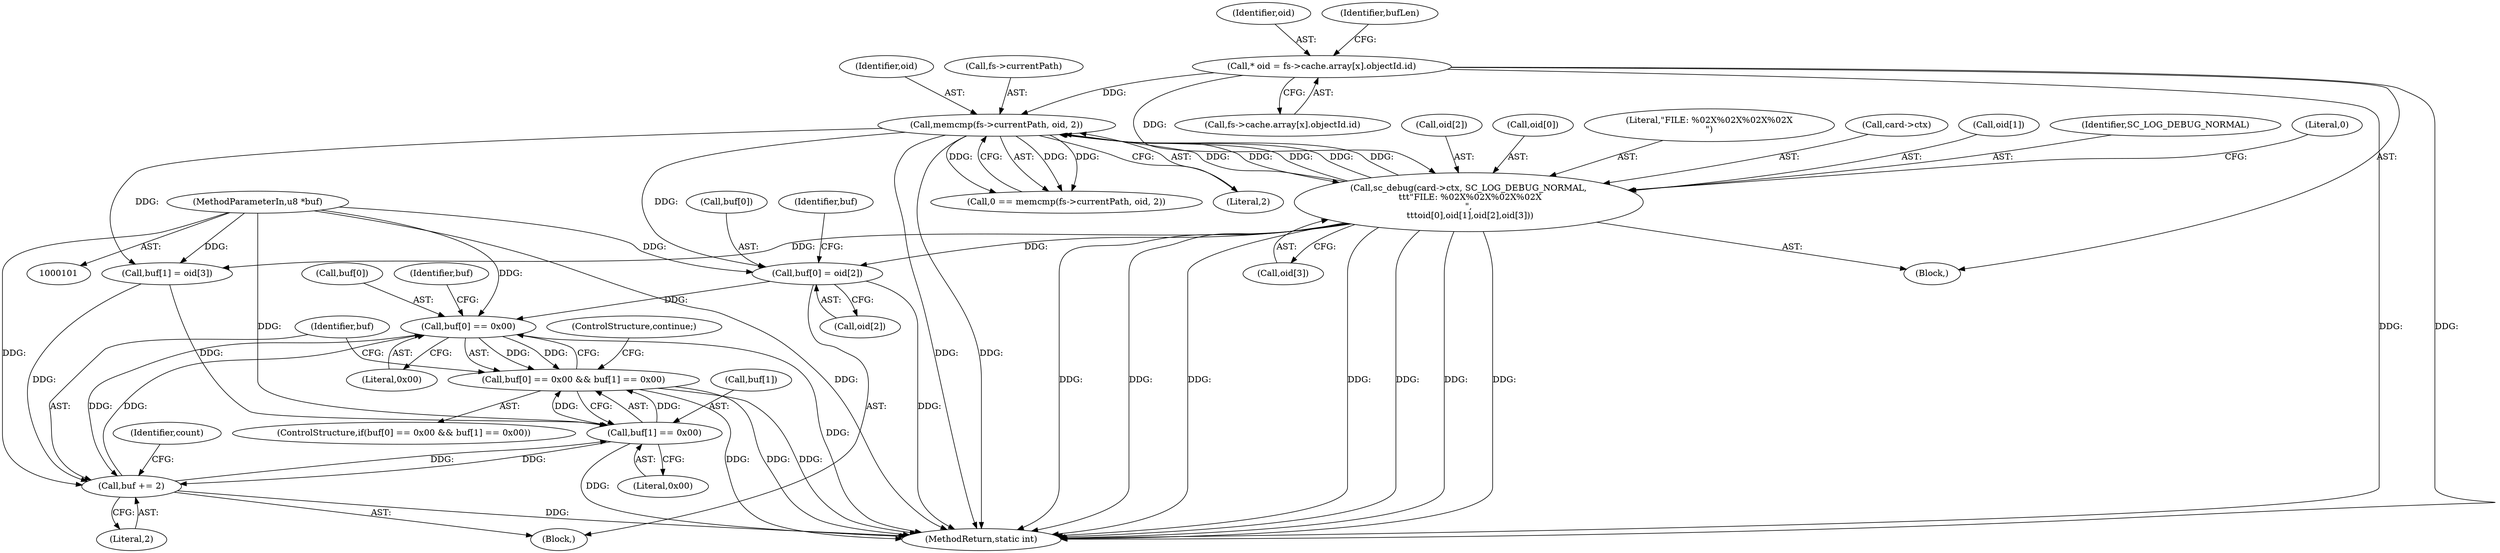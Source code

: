 digraph "0_OpenSC_360e95d45ac4123255a4c796db96337f332160ad#diff-d643a0fa169471dbf2912f4866dc49c5_2@array" {
"1000187" [label="(Call,buf[0] = oid[2])"];
"1000180" [label="(Call,memcmp(fs->currentPath, oid, 2))"];
"1000159" [label="(Call,sc_debug(card->ctx, SC_LOG_DEBUG_NORMAL,\n \t\t\t\"FILE: %02X%02X%02X%02X\n\",\n \t\t\toid[0],oid[1],oid[2],oid[3]))"];
"1000141" [label="(Call,* oid = fs->cache.array[x].objectId.id)"];
"1000103" [label="(MethodParameterIn,u8 *buf)"];
"1000203" [label="(Call,buf[0] == 0x00)"];
"1000202" [label="(Call,buf[0] == 0x00 && buf[1] == 0x00)"];
"1000214" [label="(Call,buf += 2)"];
"1000208" [label="(Call,buf[1] == 0x00)"];
"1000139" [label="(Block,)"];
"1000188" [label="(Call,buf[0])"];
"1000196" [label="(Identifier,buf)"];
"1000186" [label="(Block,)"];
"1000191" [label="(Call,oid[2])"];
"1000143" [label="(Call,fs->cache.array[x].objectId.id)"];
"1000194" [label="(Call,buf[1] = oid[3])"];
"1000212" [label="(Literal,0x00)"];
"1000215" [label="(Identifier,buf)"];
"1000180" [label="(Call,memcmp(fs->currentPath, oid, 2))"];
"1000225" [label="(MethodReturn,static int)"];
"1000141" [label="(Call,* oid = fs->cache.array[x].objectId.id)"];
"1000171" [label="(Call,oid[2])"];
"1000204" [label="(Call,buf[0])"];
"1000210" [label="(Identifier,buf)"];
"1000165" [label="(Call,oid[0])"];
"1000213" [label="(ControlStructure,continue;)"];
"1000184" [label="(Identifier,oid)"];
"1000142" [label="(Identifier,oid)"];
"1000164" [label="(Literal,\"FILE: %02X%02X%02X%02X\n\")"];
"1000156" [label="(Identifier,bufLen)"];
"1000160" [label="(Call,card->ctx)"];
"1000214" [label="(Call,buf += 2)"];
"1000203" [label="(Call,buf[0] == 0x00)"];
"1000216" [label="(Literal,2)"];
"1000178" [label="(Call,0 == memcmp(fs->currentPath, oid, 2))"];
"1000207" [label="(Literal,0x00)"];
"1000159" [label="(Call,sc_debug(card->ctx, SC_LOG_DEBUG_NORMAL,\n \t\t\t\"FILE: %02X%02X%02X%02X\n\",\n \t\t\toid[0],oid[1],oid[2],oid[3]))"];
"1000187" [label="(Call,buf[0] = oid[2])"];
"1000168" [label="(Call,oid[1])"];
"1000103" [label="(MethodParameterIn,u8 *buf)"];
"1000163" [label="(Identifier,SC_LOG_DEBUG_NORMAL)"];
"1000202" [label="(Call,buf[0] == 0x00 && buf[1] == 0x00)"];
"1000201" [label="(ControlStructure,if(buf[0] == 0x00 && buf[1] == 0x00))"];
"1000179" [label="(Literal,0)"];
"1000174" [label="(Call,oid[3])"];
"1000218" [label="(Identifier,count)"];
"1000209" [label="(Call,buf[1])"];
"1000185" [label="(Literal,2)"];
"1000208" [label="(Call,buf[1] == 0x00)"];
"1000181" [label="(Call,fs->currentPath)"];
"1000187" -> "1000186"  [label="AST: "];
"1000187" -> "1000191"  [label="CFG: "];
"1000188" -> "1000187"  [label="AST: "];
"1000191" -> "1000187"  [label="AST: "];
"1000196" -> "1000187"  [label="CFG: "];
"1000187" -> "1000225"  [label="DDG: "];
"1000180" -> "1000187"  [label="DDG: "];
"1000159" -> "1000187"  [label="DDG: "];
"1000103" -> "1000187"  [label="DDG: "];
"1000187" -> "1000203"  [label="DDG: "];
"1000180" -> "1000178"  [label="AST: "];
"1000180" -> "1000185"  [label="CFG: "];
"1000181" -> "1000180"  [label="AST: "];
"1000184" -> "1000180"  [label="AST: "];
"1000185" -> "1000180"  [label="AST: "];
"1000178" -> "1000180"  [label="CFG: "];
"1000180" -> "1000225"  [label="DDG: "];
"1000180" -> "1000225"  [label="DDG: "];
"1000180" -> "1000159"  [label="DDG: "];
"1000180" -> "1000178"  [label="DDG: "];
"1000180" -> "1000178"  [label="DDG: "];
"1000180" -> "1000178"  [label="DDG: "];
"1000159" -> "1000180"  [label="DDG: "];
"1000159" -> "1000180"  [label="DDG: "];
"1000159" -> "1000180"  [label="DDG: "];
"1000159" -> "1000180"  [label="DDG: "];
"1000141" -> "1000180"  [label="DDG: "];
"1000180" -> "1000194"  [label="DDG: "];
"1000159" -> "1000139"  [label="AST: "];
"1000159" -> "1000174"  [label="CFG: "];
"1000160" -> "1000159"  [label="AST: "];
"1000163" -> "1000159"  [label="AST: "];
"1000164" -> "1000159"  [label="AST: "];
"1000165" -> "1000159"  [label="AST: "];
"1000168" -> "1000159"  [label="AST: "];
"1000171" -> "1000159"  [label="AST: "];
"1000174" -> "1000159"  [label="AST: "];
"1000179" -> "1000159"  [label="CFG: "];
"1000159" -> "1000225"  [label="DDG: "];
"1000159" -> "1000225"  [label="DDG: "];
"1000159" -> "1000225"  [label="DDG: "];
"1000159" -> "1000225"  [label="DDG: "];
"1000159" -> "1000225"  [label="DDG: "];
"1000159" -> "1000225"  [label="DDG: "];
"1000159" -> "1000225"  [label="DDG: "];
"1000141" -> "1000159"  [label="DDG: "];
"1000159" -> "1000194"  [label="DDG: "];
"1000141" -> "1000139"  [label="AST: "];
"1000141" -> "1000143"  [label="CFG: "];
"1000142" -> "1000141"  [label="AST: "];
"1000143" -> "1000141"  [label="AST: "];
"1000156" -> "1000141"  [label="CFG: "];
"1000141" -> "1000225"  [label="DDG: "];
"1000141" -> "1000225"  [label="DDG: "];
"1000103" -> "1000101"  [label="AST: "];
"1000103" -> "1000225"  [label="DDG: "];
"1000103" -> "1000194"  [label="DDG: "];
"1000103" -> "1000203"  [label="DDG: "];
"1000103" -> "1000208"  [label="DDG: "];
"1000103" -> "1000214"  [label="DDG: "];
"1000203" -> "1000202"  [label="AST: "];
"1000203" -> "1000207"  [label="CFG: "];
"1000204" -> "1000203"  [label="AST: "];
"1000207" -> "1000203"  [label="AST: "];
"1000210" -> "1000203"  [label="CFG: "];
"1000202" -> "1000203"  [label="CFG: "];
"1000203" -> "1000225"  [label="DDG: "];
"1000203" -> "1000202"  [label="DDG: "];
"1000203" -> "1000202"  [label="DDG: "];
"1000214" -> "1000203"  [label="DDG: "];
"1000203" -> "1000214"  [label="DDG: "];
"1000202" -> "1000201"  [label="AST: "];
"1000202" -> "1000208"  [label="CFG: "];
"1000208" -> "1000202"  [label="AST: "];
"1000213" -> "1000202"  [label="CFG: "];
"1000215" -> "1000202"  [label="CFG: "];
"1000202" -> "1000225"  [label="DDG: "];
"1000202" -> "1000225"  [label="DDG: "];
"1000202" -> "1000225"  [label="DDG: "];
"1000208" -> "1000202"  [label="DDG: "];
"1000208" -> "1000202"  [label="DDG: "];
"1000214" -> "1000186"  [label="AST: "];
"1000214" -> "1000216"  [label="CFG: "];
"1000215" -> "1000214"  [label="AST: "];
"1000216" -> "1000214"  [label="AST: "];
"1000218" -> "1000214"  [label="CFG: "];
"1000214" -> "1000225"  [label="DDG: "];
"1000214" -> "1000208"  [label="DDG: "];
"1000208" -> "1000214"  [label="DDG: "];
"1000194" -> "1000214"  [label="DDG: "];
"1000208" -> "1000212"  [label="CFG: "];
"1000209" -> "1000208"  [label="AST: "];
"1000212" -> "1000208"  [label="AST: "];
"1000208" -> "1000225"  [label="DDG: "];
"1000194" -> "1000208"  [label="DDG: "];
}
